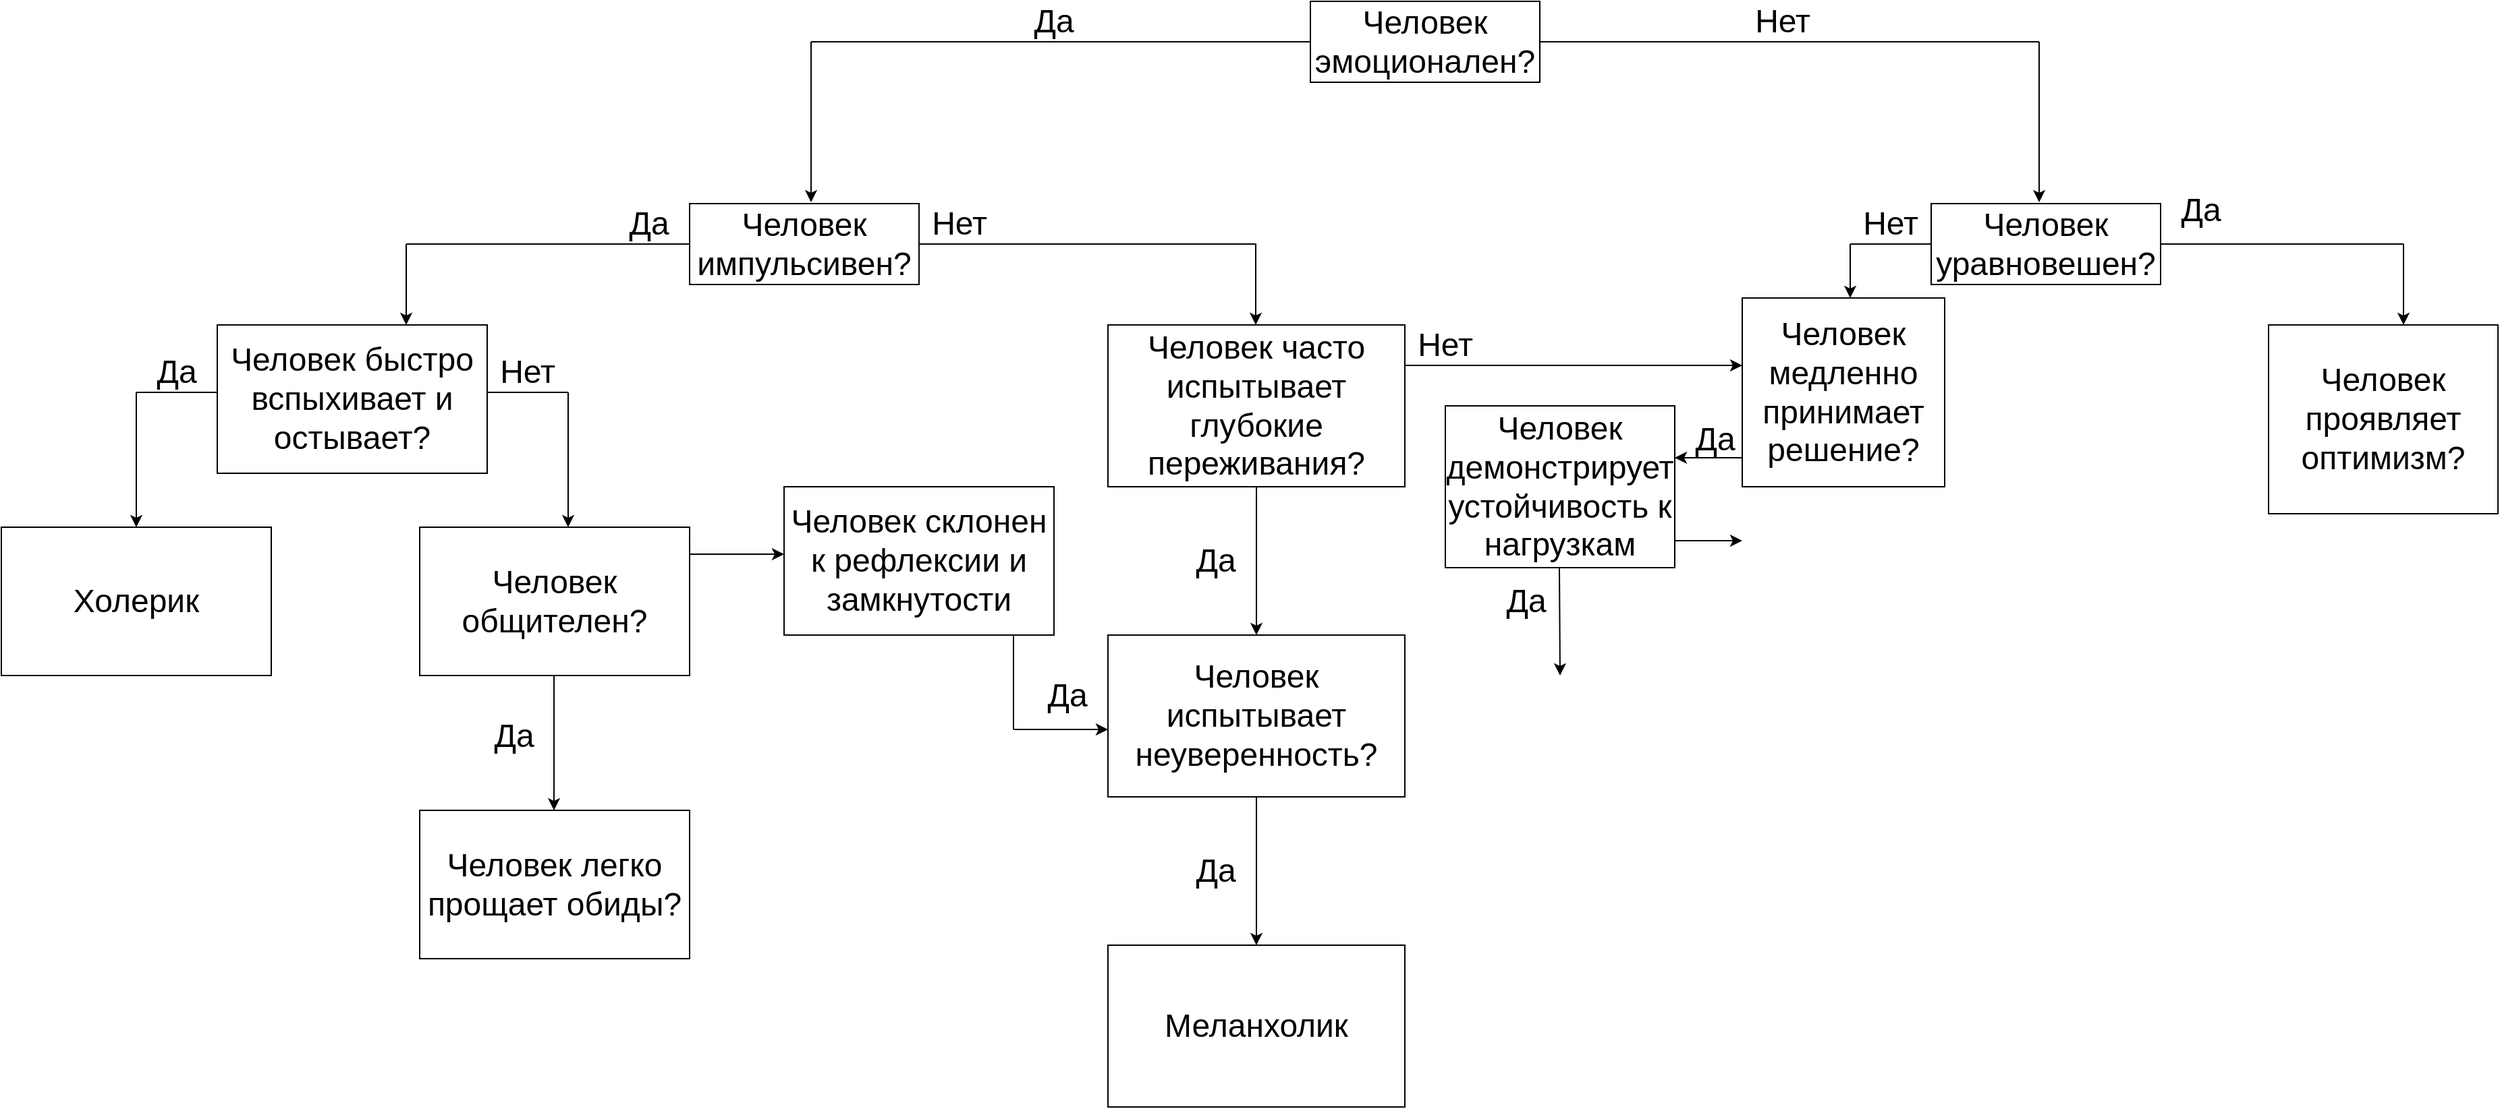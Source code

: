 <mxfile version="26.1.1">
  <diagram name="Страница — 1" id="bTa-fvpVanq-hgJ-Lf7A">
    <mxGraphModel dx="1480" dy="2105" grid="1" gridSize="10" guides="1" tooltips="1" connect="1" arrows="1" fold="1" page="1" pageScale="1" pageWidth="827" pageHeight="1169" math="0" shadow="0">
      <root>
        <mxCell id="0" />
        <mxCell id="1" parent="0" />
        <mxCell id="ou5a1hye03VjxYpfffwv-7" value="" style="endArrow=none;html=1;rounded=0;entryX=1;entryY=1;entryDx=0;entryDy=0;" parent="1" target="ou5a1hye03VjxYpfffwv-20" edge="1">
          <mxGeometry width="50" height="50" relative="1" as="geometry">
            <mxPoint y="150" as="sourcePoint" />
            <mxPoint x="60" y="150" as="targetPoint" />
          </mxGeometry>
        </mxCell>
        <mxCell id="ou5a1hye03VjxYpfffwv-8" value="" style="endArrow=classic;html=1;rounded=0;" parent="1" edge="1">
          <mxGeometry width="50" height="50" relative="1" as="geometry">
            <mxPoint y="150" as="sourcePoint" />
            <mxPoint y="210" as="targetPoint" />
          </mxGeometry>
        </mxCell>
        <mxCell id="ou5a1hye03VjxYpfffwv-9" value="" style="endArrow=none;html=1;rounded=0;" parent="1" edge="1">
          <mxGeometry width="50" height="50" relative="1" as="geometry">
            <mxPoint x="380" y="150" as="sourcePoint" />
            <mxPoint x="630" y="150" as="targetPoint" />
          </mxGeometry>
        </mxCell>
        <mxCell id="ou5a1hye03VjxYpfffwv-10" value="" style="endArrow=classic;html=1;rounded=0;" parent="1" edge="1">
          <mxGeometry width="50" height="50" relative="1" as="geometry">
            <mxPoint x="629.5" y="150" as="sourcePoint" />
            <mxPoint x="629.5" y="210" as="targetPoint" />
          </mxGeometry>
        </mxCell>
        <mxCell id="ou5a1hye03VjxYpfffwv-19" value="Человек импульсивен?" style="rounded=0;whiteSpace=wrap;html=1;fontSize=24;" parent="1" vertex="1">
          <mxGeometry x="210" y="120" width="170" height="60" as="geometry" />
        </mxCell>
        <mxCell id="ou5a1hye03VjxYpfffwv-20" value="Да" style="text;html=1;align=center;verticalAlign=middle;whiteSpace=wrap;rounded=0;fontSize=24;" parent="1" vertex="1">
          <mxGeometry x="150" y="120" width="60" height="30" as="geometry" />
        </mxCell>
        <mxCell id="ou5a1hye03VjxYpfffwv-21" value="Нет" style="text;html=1;align=center;verticalAlign=middle;whiteSpace=wrap;rounded=0;fontSize=24;" parent="1" vertex="1">
          <mxGeometry x="380" y="120" width="60" height="30" as="geometry" />
        </mxCell>
        <mxCell id="ou5a1hye03VjxYpfffwv-22" value="Человек быстро вспыхивает и остывает?" style="rounded=0;whiteSpace=wrap;html=1;fontSize=24;" parent="1" vertex="1">
          <mxGeometry x="-140" y="210" width="200" height="110" as="geometry" />
        </mxCell>
        <mxCell id="uDm0BcwVH89668VTk4dq-2" value="" style="endArrow=none;html=1;rounded=0;" parent="1" edge="1">
          <mxGeometry width="50" height="50" relative="1" as="geometry">
            <mxPoint x="-200" y="260" as="sourcePoint" />
            <mxPoint x="-140" y="260" as="targetPoint" />
          </mxGeometry>
        </mxCell>
        <mxCell id="uDm0BcwVH89668VTk4dq-3" value="" style="endArrow=classic;html=1;rounded=0;" parent="1" edge="1">
          <mxGeometry width="50" height="50" relative="1" as="geometry">
            <mxPoint x="-200" y="260" as="sourcePoint" />
            <mxPoint x="-200" y="360" as="targetPoint" />
          </mxGeometry>
        </mxCell>
        <mxCell id="uDm0BcwVH89668VTk4dq-4" value="Да" style="text;html=1;align=center;verticalAlign=middle;whiteSpace=wrap;rounded=0;fontSize=24;" parent="1" vertex="1">
          <mxGeometry x="-200" y="230" width="60" height="30" as="geometry" />
        </mxCell>
        <mxCell id="uDm0BcwVH89668VTk4dq-6" value="" style="endArrow=classic;html=1;rounded=0;entryX=0.5;entryY=0;entryDx=0;entryDy=0;exitX=0.5;exitY=1;exitDx=0;exitDy=0;" parent="1" edge="1" target="ComMCRo7h0CohoYwmS32-8" source="uDm0BcwVH89668VTk4dq-8">
          <mxGeometry width="50" height="50" relative="1" as="geometry">
            <mxPoint x="460" y="240" as="sourcePoint" />
            <mxPoint x="460" y="300" as="targetPoint" />
          </mxGeometry>
        </mxCell>
        <mxCell id="uDm0BcwVH89668VTk4dq-7" value="Да" style="text;html=1;align=center;verticalAlign=middle;whiteSpace=wrap;rounded=0;fontSize=24;" parent="1" vertex="1">
          <mxGeometry x="570" y="370" width="60" height="30" as="geometry" />
        </mxCell>
        <mxCell id="uDm0BcwVH89668VTk4dq-8" value="Человек часто испытывает глубокие переживания?" style="rounded=0;whiteSpace=wrap;html=1;fontSize=24;" parent="1" vertex="1">
          <mxGeometry x="520" y="210" width="220" height="120" as="geometry" />
        </mxCell>
        <mxCell id="uDm0BcwVH89668VTk4dq-9" value="" style="endArrow=none;html=1;rounded=0;" parent="1" edge="1">
          <mxGeometry width="50" height="50" relative="1" as="geometry">
            <mxPoint x="60" y="260" as="sourcePoint" />
            <mxPoint x="120" y="260" as="targetPoint" />
          </mxGeometry>
        </mxCell>
        <mxCell id="uDm0BcwVH89668VTk4dq-10" value="" style="endArrow=classic;html=1;rounded=0;" parent="1" edge="1">
          <mxGeometry width="50" height="50" relative="1" as="geometry">
            <mxPoint x="120" y="260" as="sourcePoint" />
            <mxPoint x="120" y="360" as="targetPoint" />
          </mxGeometry>
        </mxCell>
        <mxCell id="uDm0BcwVH89668VTk4dq-11" value="Нет" style="text;html=1;align=center;verticalAlign=middle;whiteSpace=wrap;rounded=0;fontSize=24;" parent="1" vertex="1">
          <mxGeometry x="60" y="230" width="60" height="30" as="geometry" />
        </mxCell>
        <mxCell id="uDm0BcwVH89668VTk4dq-12" value="" style="endArrow=none;html=1;rounded=0;" parent="1" edge="1">
          <mxGeometry width="50" height="50" relative="1" as="geometry">
            <mxPoint x="740" y="240" as="sourcePoint" />
            <mxPoint x="800" y="240" as="targetPoint" />
          </mxGeometry>
        </mxCell>
        <mxCell id="uDm0BcwVH89668VTk4dq-13" value="" style="endArrow=classic;html=1;rounded=0;" parent="1" edge="1">
          <mxGeometry width="50" height="50" relative="1" as="geometry">
            <mxPoint x="800" y="240" as="sourcePoint" />
            <mxPoint x="990" y="240" as="targetPoint" />
          </mxGeometry>
        </mxCell>
        <mxCell id="uDm0BcwVH89668VTk4dq-14" value="Нет" style="text;html=1;align=center;verticalAlign=middle;whiteSpace=wrap;rounded=0;fontSize=24;" parent="1" vertex="1">
          <mxGeometry x="740" y="210" width="60" height="30" as="geometry" />
        </mxCell>
        <mxCell id="uDm0BcwVH89668VTk4dq-25" value="Человек эмоционален?" style="rounded=0;whiteSpace=wrap;html=1;fontSize=24;" parent="1" vertex="1">
          <mxGeometry x="670" y="-30" width="170" height="60" as="geometry" />
        </mxCell>
        <mxCell id="uDm0BcwVH89668VTk4dq-26" value="" style="endArrow=none;html=1;rounded=0;" parent="1" edge="1">
          <mxGeometry width="50" height="50" relative="1" as="geometry">
            <mxPoint x="300" as="sourcePoint" />
            <mxPoint x="670" as="targetPoint" />
          </mxGeometry>
        </mxCell>
        <mxCell id="uDm0BcwVH89668VTk4dq-27" value="" style="endArrow=classic;html=1;rounded=0;" parent="1" edge="1">
          <mxGeometry width="50" height="50" relative="1" as="geometry">
            <mxPoint x="300" as="sourcePoint" />
            <mxPoint x="300" y="119" as="targetPoint" />
          </mxGeometry>
        </mxCell>
        <mxCell id="uDm0BcwVH89668VTk4dq-29" value="Да" style="text;html=1;align=center;verticalAlign=middle;whiteSpace=wrap;rounded=0;fontSize=24;" parent="1" vertex="1">
          <mxGeometry x="450" y="-30" width="60" height="30" as="geometry" />
        </mxCell>
        <mxCell id="uDm0BcwVH89668VTk4dq-30" value="" style="endArrow=none;html=1;rounded=0;" parent="1" edge="1">
          <mxGeometry width="50" height="50" relative="1" as="geometry">
            <mxPoint x="840" as="sourcePoint" />
            <mxPoint x="1210" as="targetPoint" />
          </mxGeometry>
        </mxCell>
        <mxCell id="uDm0BcwVH89668VTk4dq-31" value="" style="endArrow=classic;html=1;rounded=0;" parent="1" edge="1">
          <mxGeometry width="50" height="50" relative="1" as="geometry">
            <mxPoint x="1210" as="sourcePoint" />
            <mxPoint x="1210" y="119" as="targetPoint" />
          </mxGeometry>
        </mxCell>
        <mxCell id="uDm0BcwVH89668VTk4dq-32" value="Нет" style="text;html=1;align=center;verticalAlign=middle;whiteSpace=wrap;rounded=0;fontSize=24;" parent="1" vertex="1">
          <mxGeometry x="990" y="-30" width="60" height="30" as="geometry" />
        </mxCell>
        <mxCell id="uDm0BcwVH89668VTk4dq-33" value="Человек уравновешен?" style="rounded=0;whiteSpace=wrap;html=1;fontSize=24;" parent="1" vertex="1">
          <mxGeometry x="1130" y="120" width="170" height="60" as="geometry" />
        </mxCell>
        <mxCell id="uDm0BcwVH89668VTk4dq-34" value="" style="endArrow=none;html=1;rounded=0;" parent="1" edge="1">
          <mxGeometry width="50" height="50" relative="1" as="geometry">
            <mxPoint x="1070" y="150" as="sourcePoint" />
            <mxPoint x="1130" y="150" as="targetPoint" />
          </mxGeometry>
        </mxCell>
        <mxCell id="uDm0BcwVH89668VTk4dq-35" value="" style="endArrow=classic;html=1;rounded=0;" parent="1" edge="1">
          <mxGeometry width="50" height="50" relative="1" as="geometry">
            <mxPoint x="1070" y="150" as="sourcePoint" />
            <mxPoint x="1070" y="190" as="targetPoint" />
          </mxGeometry>
        </mxCell>
        <mxCell id="uDm0BcwVH89668VTk4dq-36" value="Да" style="text;html=1;align=center;verticalAlign=middle;whiteSpace=wrap;rounded=0;fontSize=24;" parent="1" vertex="1">
          <mxGeometry x="1300" y="110" width="60" height="30" as="geometry" />
        </mxCell>
        <mxCell id="uDm0BcwVH89668VTk4dq-37" value="" style="endArrow=none;html=1;rounded=0;" parent="1" edge="1">
          <mxGeometry width="50" height="50" relative="1" as="geometry">
            <mxPoint x="1300" y="150" as="sourcePoint" />
            <mxPoint x="1480" y="150" as="targetPoint" />
          </mxGeometry>
        </mxCell>
        <mxCell id="uDm0BcwVH89668VTk4dq-38" value="" style="endArrow=classic;html=1;rounded=0;" parent="1" edge="1">
          <mxGeometry width="50" height="50" relative="1" as="geometry">
            <mxPoint x="1480" y="150" as="sourcePoint" />
            <mxPoint x="1480" y="210" as="targetPoint" />
          </mxGeometry>
        </mxCell>
        <mxCell id="uDm0BcwVH89668VTk4dq-39" value="Нет" style="text;html=1;align=center;verticalAlign=middle;whiteSpace=wrap;rounded=0;fontSize=24;" parent="1" vertex="1">
          <mxGeometry x="1070" y="120" width="60" height="30" as="geometry" />
        </mxCell>
        <mxCell id="ComMCRo7h0CohoYwmS32-1" value="Холерик" style="rounded=0;whiteSpace=wrap;html=1;fontSize=24;" vertex="1" parent="1">
          <mxGeometry x="-300" y="360" width="200" height="110" as="geometry" />
        </mxCell>
        <mxCell id="ComMCRo7h0CohoYwmS32-2" value="Человек общителен?" style="rounded=0;whiteSpace=wrap;html=1;fontSize=24;" vertex="1" parent="1">
          <mxGeometry x="10" y="360" width="200" height="110" as="geometry" />
        </mxCell>
        <mxCell id="ComMCRo7h0CohoYwmS32-3" value="Человек медленно принимает решение?" style="rounded=0;whiteSpace=wrap;html=1;fontSize=24;" vertex="1" parent="1">
          <mxGeometry x="990" y="190" width="150" height="140" as="geometry" />
        </mxCell>
        <mxCell id="ComMCRo7h0CohoYwmS32-4" value="Человек проявляет оптимизм?" style="rounded=0;whiteSpace=wrap;html=1;fontSize=24;" vertex="1" parent="1">
          <mxGeometry x="1380" y="210" width="170" height="140" as="geometry" />
        </mxCell>
        <mxCell id="ComMCRo7h0CohoYwmS32-6" value="" style="endArrow=classic;html=1;rounded=0;" edge="1" parent="1">
          <mxGeometry width="50" height="50" relative="1" as="geometry">
            <mxPoint x="109.5" y="470" as="sourcePoint" />
            <mxPoint x="109.5" y="570" as="targetPoint" />
          </mxGeometry>
        </mxCell>
        <mxCell id="ComMCRo7h0CohoYwmS32-7" value="Человек легко прощает обиды?" style="rounded=0;whiteSpace=wrap;html=1;fontSize=24;" vertex="1" parent="1">
          <mxGeometry x="10" y="570" width="200" height="110" as="geometry" />
        </mxCell>
        <mxCell id="ComMCRo7h0CohoYwmS32-8" value="Человек испытывает неуверенность?" style="rounded=0;whiteSpace=wrap;html=1;fontSize=24;" vertex="1" parent="1">
          <mxGeometry x="520" y="440" width="220" height="120" as="geometry" />
        </mxCell>
        <mxCell id="ComMCRo7h0CohoYwmS32-12" value="" style="endArrow=classic;html=1;rounded=0;" edge="1" parent="1">
          <mxGeometry width="50" height="50" relative="1" as="geometry">
            <mxPoint x="990" y="308.5" as="sourcePoint" />
            <mxPoint x="940" y="308.5" as="targetPoint" />
          </mxGeometry>
        </mxCell>
        <mxCell id="ComMCRo7h0CohoYwmS32-13" value="Человек демонстрирует устойчивость к нагрузкам" style="rounded=0;whiteSpace=wrap;html=1;fontSize=24;" vertex="1" parent="1">
          <mxGeometry x="770" y="270" width="170" height="120" as="geometry" />
        </mxCell>
        <mxCell id="ComMCRo7h0CohoYwmS32-14" value="Да" style="text;html=1;align=center;verticalAlign=middle;whiteSpace=wrap;rounded=0;fontSize=24;" vertex="1" parent="1">
          <mxGeometry x="940" y="280" width="60" height="30" as="geometry" />
        </mxCell>
        <mxCell id="ComMCRo7h0CohoYwmS32-15" value="" style="endArrow=classic;html=1;rounded=0;" edge="1" parent="1">
          <mxGeometry width="50" height="50" relative="1" as="geometry">
            <mxPoint x="854.5" y="390" as="sourcePoint" />
            <mxPoint x="855" y="470" as="targetPoint" />
          </mxGeometry>
        </mxCell>
        <mxCell id="ComMCRo7h0CohoYwmS32-16" value="Да" style="text;html=1;align=center;verticalAlign=middle;whiteSpace=wrap;rounded=0;fontSize=24;" vertex="1" parent="1">
          <mxGeometry x="800" y="400" width="60" height="30" as="geometry" />
        </mxCell>
        <mxCell id="ComMCRo7h0CohoYwmS32-18" value="" style="endArrow=classic;html=1;rounded=0;" edge="1" parent="1">
          <mxGeometry width="50" height="50" relative="1" as="geometry">
            <mxPoint x="940" y="370" as="sourcePoint" />
            <mxPoint x="990" y="370" as="targetPoint" />
          </mxGeometry>
        </mxCell>
        <mxCell id="ComMCRo7h0CohoYwmS32-19" value="" style="endArrow=classic;html=1;rounded=0;entryX=0.5;entryY=0;entryDx=0;entryDy=0;exitX=0.5;exitY=1;exitDx=0;exitDy=0;" edge="1" parent="1">
          <mxGeometry width="50" height="50" relative="1" as="geometry">
            <mxPoint x="630" y="560" as="sourcePoint" />
            <mxPoint x="630" y="670" as="targetPoint" />
          </mxGeometry>
        </mxCell>
        <mxCell id="ComMCRo7h0CohoYwmS32-20" value="Да" style="text;html=1;align=center;verticalAlign=middle;whiteSpace=wrap;rounded=0;fontSize=24;" vertex="1" parent="1">
          <mxGeometry x="570" y="600" width="60" height="30" as="geometry" />
        </mxCell>
        <mxCell id="ComMCRo7h0CohoYwmS32-21" value="Меланхолик" style="rounded=0;whiteSpace=wrap;html=1;fontSize=24;" vertex="1" parent="1">
          <mxGeometry x="520" y="670" width="220" height="120" as="geometry" />
        </mxCell>
        <mxCell id="ComMCRo7h0CohoYwmS32-22" value="Да" style="text;html=1;align=center;verticalAlign=middle;whiteSpace=wrap;rounded=0;fontSize=24;" vertex="1" parent="1">
          <mxGeometry x="50" y="500" width="60" height="30" as="geometry" />
        </mxCell>
        <mxCell id="ComMCRo7h0CohoYwmS32-24" value="" style="endArrow=classic;html=1;rounded=0;" edge="1" parent="1">
          <mxGeometry width="50" height="50" relative="1" as="geometry">
            <mxPoint x="210" y="380" as="sourcePoint" />
            <mxPoint x="280" y="380" as="targetPoint" />
          </mxGeometry>
        </mxCell>
        <mxCell id="ComMCRo7h0CohoYwmS32-25" value="Человек склонен к рефлексии и замкнутости" style="rounded=0;whiteSpace=wrap;html=1;fontSize=24;" vertex="1" parent="1">
          <mxGeometry x="280" y="330" width="200" height="110" as="geometry" />
        </mxCell>
        <mxCell id="ComMCRo7h0CohoYwmS32-26" value="" style="endArrow=none;html=1;rounded=0;" edge="1" parent="1">
          <mxGeometry width="50" height="50" relative="1" as="geometry">
            <mxPoint x="450" y="510" as="sourcePoint" />
            <mxPoint x="450" y="440" as="targetPoint" />
          </mxGeometry>
        </mxCell>
        <mxCell id="ComMCRo7h0CohoYwmS32-27" value="" style="endArrow=classic;html=1;rounded=0;" edge="1" parent="1">
          <mxGeometry width="50" height="50" relative="1" as="geometry">
            <mxPoint x="450" y="510" as="sourcePoint" />
            <mxPoint x="520" y="510" as="targetPoint" />
          </mxGeometry>
        </mxCell>
        <mxCell id="ComMCRo7h0CohoYwmS32-28" value="Да" style="text;html=1;align=center;verticalAlign=middle;whiteSpace=wrap;rounded=0;fontSize=24;" vertex="1" parent="1">
          <mxGeometry x="460" y="470" width="60" height="30" as="geometry" />
        </mxCell>
      </root>
    </mxGraphModel>
  </diagram>
</mxfile>
